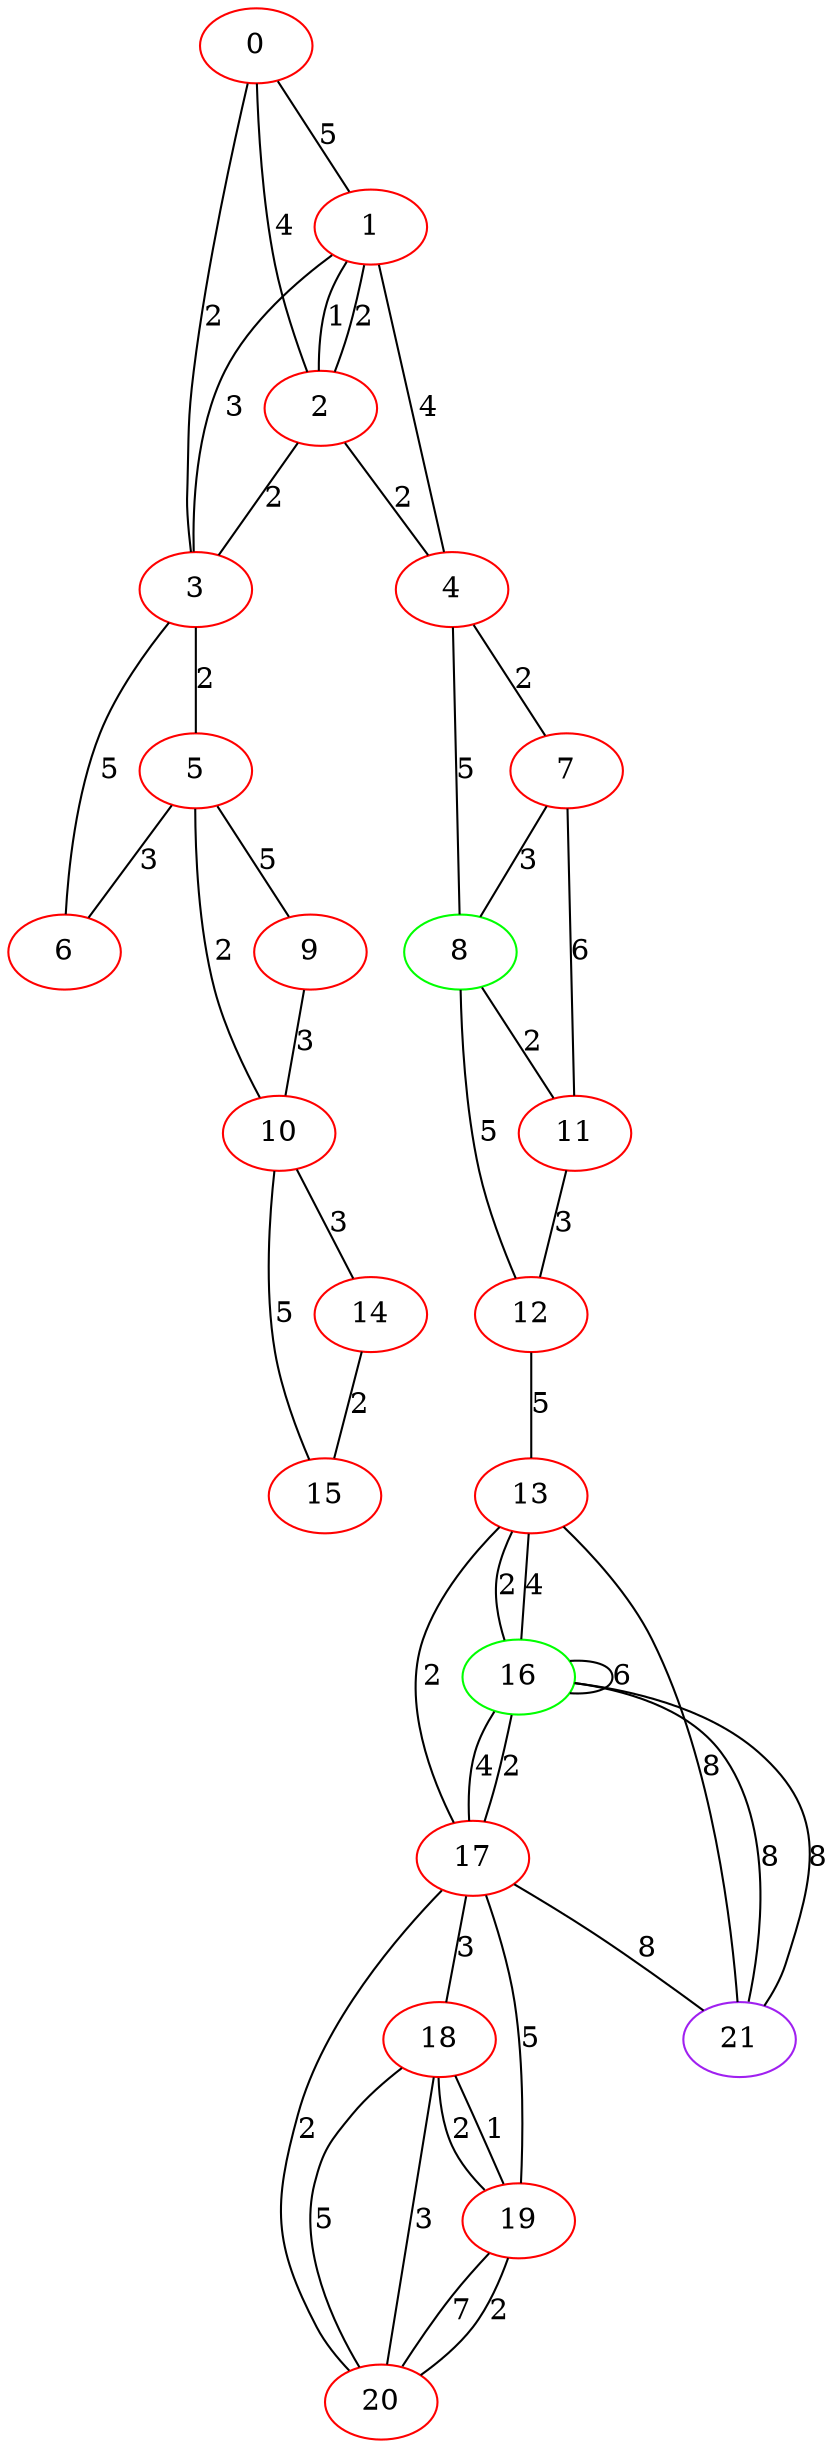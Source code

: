 graph "" {
0 [color=red, weight=1];
1 [color=red, weight=1];
2 [color=red, weight=1];
3 [color=red, weight=1];
4 [color=red, weight=1];
5 [color=red, weight=1];
6 [color=red, weight=1];
7 [color=red, weight=1];
8 [color=green, weight=2];
9 [color=red, weight=1];
10 [color=red, weight=1];
11 [color=red, weight=1];
12 [color=red, weight=1];
13 [color=red, weight=1];
14 [color=red, weight=1];
15 [color=red, weight=1];
16 [color=green, weight=2];
17 [color=red, weight=1];
18 [color=red, weight=1];
19 [color=red, weight=1];
20 [color=red, weight=1];
21 [color=purple, weight=4];
0 -- 1  [key=0, label=5];
0 -- 2  [key=0, label=4];
0 -- 3  [key=0, label=2];
1 -- 2  [key=0, label=1];
1 -- 2  [key=1, label=2];
1 -- 3  [key=0, label=3];
1 -- 4  [key=0, label=4];
2 -- 3  [key=0, label=2];
2 -- 4  [key=0, label=2];
3 -- 5  [key=0, label=2];
3 -- 6  [key=0, label=5];
4 -- 8  [key=0, label=5];
4 -- 7  [key=0, label=2];
5 -- 9  [key=0, label=5];
5 -- 10  [key=0, label=2];
5 -- 6  [key=0, label=3];
7 -- 8  [key=0, label=3];
7 -- 11  [key=0, label=6];
8 -- 11  [key=0, label=2];
8 -- 12  [key=0, label=5];
9 -- 10  [key=0, label=3];
10 -- 14  [key=0, label=3];
10 -- 15  [key=0, label=5];
11 -- 12  [key=0, label=3];
12 -- 13  [key=0, label=5];
13 -- 16  [key=0, label=2];
13 -- 16  [key=1, label=4];
13 -- 17  [key=0, label=2];
13 -- 21  [key=0, label=8];
14 -- 15  [key=0, label=2];
16 -- 16  [key=0, label=6];
16 -- 17  [key=0, label=4];
16 -- 17  [key=1, label=2];
16 -- 21  [key=0, label=8];
16 -- 21  [key=1, label=8];
17 -- 18  [key=0, label=3];
17 -- 19  [key=0, label=5];
17 -- 20  [key=0, label=2];
17 -- 21  [key=0, label=8];
18 -- 19  [key=0, label=2];
18 -- 19  [key=1, label=1];
18 -- 20  [key=0, label=5];
18 -- 20  [key=1, label=3];
19 -- 20  [key=0, label=7];
19 -- 20  [key=1, label=2];
}
